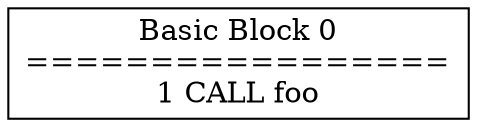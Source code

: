 digraph main {

"Basic Block 0" [shape=box, label="Basic Block 0
=================
1 CALL foo
"];


}